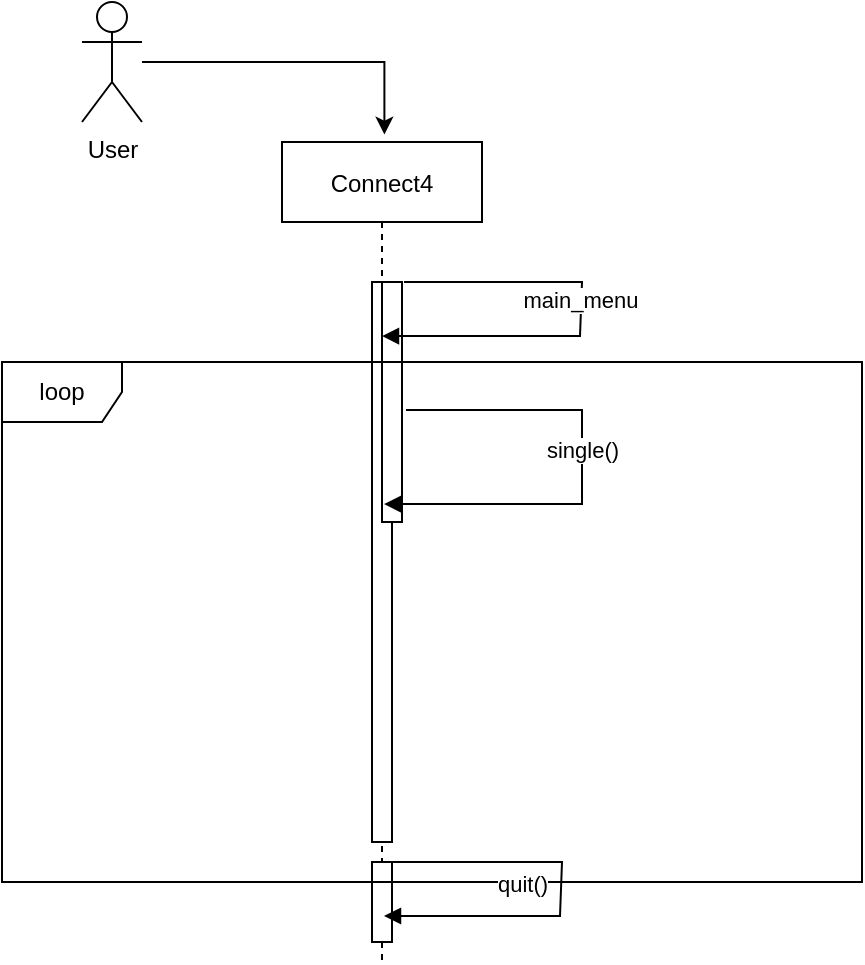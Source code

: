 <mxfile version="20.5.3" type="device"><diagram id="kgpKYQtTHZ0yAKxKKP6v" name="Page-1"><mxGraphModel dx="1733" dy="395" grid="1" gridSize="10" guides="1" tooltips="1" connect="1" arrows="1" fold="1" page="1" pageScale="1" pageWidth="850" pageHeight="1100" math="0" shadow="0"><root><mxCell id="0"/><mxCell id="1" parent="0"/><mxCell id="3nuBFxr9cyL0pnOWT2aG-1" value="Connect4" style="shape=umlLifeline;perimeter=lifelinePerimeter;container=1;collapsible=0;recursiveResize=0;rounded=0;shadow=0;strokeWidth=1;" parent="1" vertex="1"><mxGeometry x="120" y="80" width="100" height="410" as="geometry"/></mxCell><mxCell id="3nuBFxr9cyL0pnOWT2aG-2" value="" style="points=[];perimeter=orthogonalPerimeter;rounded=0;shadow=0;strokeWidth=1;" parent="3nuBFxr9cyL0pnOWT2aG-1" vertex="1"><mxGeometry x="45" y="70" width="10" height="280" as="geometry"/></mxCell><mxCell id="3nuBFxr9cyL0pnOWT2aG-4" value="" style="points=[];perimeter=orthogonalPerimeter;rounded=0;shadow=0;strokeWidth=1;" parent="3nuBFxr9cyL0pnOWT2aG-1" vertex="1"><mxGeometry x="50" y="110" width="10" height="80" as="geometry"/></mxCell><mxCell id="FAlH_yx5CnBCz30UP586-3" value="&lt;div&gt;single()&lt;/div&gt;" style="html=1;verticalAlign=bottom;endArrow=block;rounded=0;startArrow=none;entryX=0.1;entryY=0.888;entryDx=0;entryDy=0;entryPerimeter=0;exitX=1.2;exitY=0.3;exitDx=0;exitDy=0;exitPerimeter=0;" parent="3nuBFxr9cyL0pnOWT2aG-1" source="3nuBFxr9cyL0pnOWT2aG-4" target="3nuBFxr9cyL0pnOWT2aG-4" edge="1"><mxGeometry width="80" relative="1" as="geometry"><mxPoint x="55" y="110" as="sourcePoint"/><mxPoint x="70" y="140" as="targetPoint"/><Array as="points"><mxPoint x="150" y="134"/><mxPoint x="150" y="181"/></Array></mxGeometry></mxCell><mxCell id="89xm_e0l2EhbYVBvD16A-2" value="" style="points=[];perimeter=orthogonalPerimeter;rounded=0;shadow=0;strokeWidth=1;" parent="3nuBFxr9cyL0pnOWT2aG-1" vertex="1"><mxGeometry x="50" y="70" width="10" height="40" as="geometry"/></mxCell><mxCell id="xrwZRuTa9hShPD4bob0p-4" value="" style="points=[];perimeter=orthogonalPerimeter;rounded=0;shadow=0;strokeWidth=1;" vertex="1" parent="3nuBFxr9cyL0pnOWT2aG-1"><mxGeometry x="45" y="360" width="10" height="40" as="geometry"/></mxCell><mxCell id="89xm_e0l2EhbYVBvD16A-1" value="loop" style="shape=umlFrame;whiteSpace=wrap;html=1;" parent="1" vertex="1"><mxGeometry x="-20" y="190" width="430" height="260" as="geometry"/></mxCell><mxCell id="89xm_e0l2EhbYVBvD16A-3" value="main_menu" style="html=1;verticalAlign=bottom;endArrow=block;rounded=0;startArrow=none;entryX=0.1;entryY=0.888;entryDx=0;entryDy=0;entryPerimeter=0;" parent="1" edge="1"><mxGeometry width="80" relative="1" as="geometry"><mxPoint x="181" y="150" as="sourcePoint"/><mxPoint x="170" y="177.04" as="targetPoint"/><Array as="points"><mxPoint x="220" y="150"/><mxPoint x="270" y="150"/><mxPoint x="269" y="177"/></Array></mxGeometry></mxCell><mxCell id="xrwZRuTa9hShPD4bob0p-3" style="edgeStyle=orthogonalEdgeStyle;rounded=0;orthogonalLoop=1;jettySize=auto;html=1;entryX=0.512;entryY=-0.009;entryDx=0;entryDy=0;entryPerimeter=0;" edge="1" parent="1" source="xrwZRuTa9hShPD4bob0p-1" target="3nuBFxr9cyL0pnOWT2aG-1"><mxGeometry relative="1" as="geometry"/></mxCell><mxCell id="xrwZRuTa9hShPD4bob0p-1" value="User" style="shape=umlActor;verticalLabelPosition=bottom;verticalAlign=top;html=1;outlineConnect=0;" vertex="1" parent="1"><mxGeometry x="20" y="10" width="30" height="60" as="geometry"/></mxCell><mxCell id="xrwZRuTa9hShPD4bob0p-6" value="quit()" style="html=1;verticalAlign=bottom;endArrow=block;rounded=0;startArrow=none;" edge="1" parent="1"><mxGeometry x="0.324" y="-7" width="80" relative="1" as="geometry"><mxPoint x="171.0" y="440" as="sourcePoint"/><mxPoint x="171" y="467" as="targetPoint"/><Array as="points"><mxPoint x="210" y="440"/><mxPoint x="260" y="440"/><mxPoint x="259" y="467"/></Array><mxPoint as="offset"/></mxGeometry></mxCell></root></mxGraphModel></diagram></mxfile>